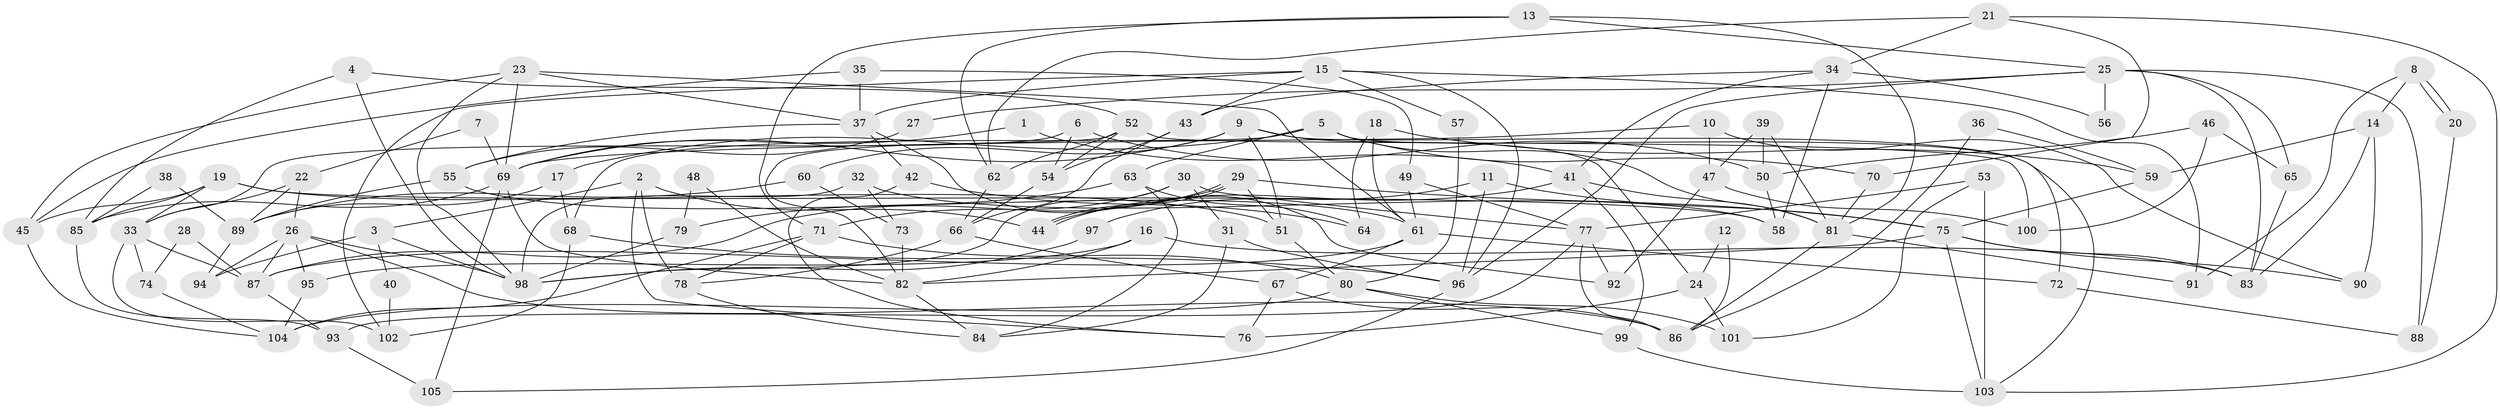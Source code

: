 // coarse degree distribution, {2: 0.1506849315068493, 6: 0.1506849315068493, 5: 0.136986301369863, 7: 0.1095890410958904, 3: 0.2602739726027397, 9: 0.0547945205479452, 11: 0.0136986301369863, 4: 0.0821917808219178, 8: 0.0273972602739726, 10: 0.0136986301369863}
// Generated by graph-tools (version 1.1) at 2025/24/03/03/25 07:24:03]
// undirected, 105 vertices, 210 edges
graph export_dot {
graph [start="1"]
  node [color=gray90,style=filled];
  1;
  2;
  3;
  4;
  5;
  6;
  7;
  8;
  9;
  10;
  11;
  12;
  13;
  14;
  15;
  16;
  17;
  18;
  19;
  20;
  21;
  22;
  23;
  24;
  25;
  26;
  27;
  28;
  29;
  30;
  31;
  32;
  33;
  34;
  35;
  36;
  37;
  38;
  39;
  40;
  41;
  42;
  43;
  44;
  45;
  46;
  47;
  48;
  49;
  50;
  51;
  52;
  53;
  54;
  55;
  56;
  57;
  58;
  59;
  60;
  61;
  62;
  63;
  64;
  65;
  66;
  67;
  68;
  69;
  70;
  71;
  72;
  73;
  74;
  75;
  76;
  77;
  78;
  79;
  80;
  81;
  82;
  83;
  84;
  85;
  86;
  87;
  88;
  89;
  90;
  91;
  92;
  93;
  94;
  95;
  96;
  97;
  98;
  99;
  100;
  101;
  102;
  103;
  104;
  105;
  1 -- 41;
  1 -- 69;
  2 -- 44;
  2 -- 78;
  2 -- 3;
  2 -- 76;
  3 -- 98;
  3 -- 40;
  3 -- 94;
  4 -- 52;
  4 -- 98;
  4 -- 85;
  5 -- 81;
  5 -- 63;
  5 -- 17;
  5 -- 68;
  5 -- 70;
  5 -- 72;
  6 -- 33;
  6 -- 54;
  6 -- 50;
  7 -- 22;
  7 -- 69;
  8 -- 91;
  8 -- 20;
  8 -- 20;
  8 -- 14;
  9 -- 103;
  9 -- 51;
  9 -- 24;
  9 -- 60;
  9 -- 69;
  10 -- 69;
  10 -- 90;
  10 -- 47;
  11 -- 75;
  11 -- 96;
  11 -- 97;
  12 -- 86;
  12 -- 24;
  13 -- 62;
  13 -- 25;
  13 -- 71;
  13 -- 81;
  14 -- 83;
  14 -- 59;
  14 -- 90;
  15 -- 43;
  15 -- 102;
  15 -- 37;
  15 -- 57;
  15 -- 91;
  15 -- 96;
  16 -- 95;
  16 -- 82;
  16 -- 83;
  17 -- 68;
  17 -- 89;
  18 -- 61;
  18 -- 59;
  18 -- 64;
  19 -- 85;
  19 -- 58;
  19 -- 33;
  19 -- 45;
  19 -- 51;
  20 -- 88;
  21 -- 70;
  21 -- 103;
  21 -- 34;
  21 -- 62;
  22 -- 33;
  22 -- 26;
  22 -- 89;
  23 -- 37;
  23 -- 45;
  23 -- 61;
  23 -- 69;
  23 -- 98;
  24 -- 76;
  24 -- 101;
  25 -- 96;
  25 -- 83;
  25 -- 27;
  25 -- 56;
  25 -- 65;
  25 -- 88;
  26 -- 87;
  26 -- 94;
  26 -- 86;
  26 -- 95;
  26 -- 98;
  27 -- 55;
  28 -- 87;
  28 -- 74;
  29 -- 44;
  29 -- 44;
  29 -- 51;
  29 -- 75;
  29 -- 87;
  30 -- 71;
  30 -- 98;
  30 -- 31;
  30 -- 77;
  31 -- 84;
  31 -- 96;
  32 -- 73;
  32 -- 98;
  32 -- 58;
  33 -- 87;
  33 -- 74;
  33 -- 102;
  34 -- 58;
  34 -- 41;
  34 -- 43;
  34 -- 56;
  35 -- 37;
  35 -- 49;
  35 -- 45;
  36 -- 59;
  36 -- 86;
  37 -- 55;
  37 -- 42;
  37 -- 92;
  38 -- 85;
  38 -- 89;
  39 -- 47;
  39 -- 81;
  39 -- 50;
  40 -- 102;
  41 -- 81;
  41 -- 44;
  41 -- 99;
  42 -- 76;
  42 -- 64;
  43 -- 66;
  43 -- 54;
  45 -- 104;
  46 -- 50;
  46 -- 65;
  46 -- 100;
  47 -- 92;
  47 -- 100;
  48 -- 79;
  48 -- 82;
  49 -- 77;
  49 -- 61;
  50 -- 58;
  51 -- 80;
  52 -- 54;
  52 -- 100;
  52 -- 62;
  52 -- 82;
  53 -- 77;
  53 -- 101;
  53 -- 103;
  54 -- 66;
  55 -- 89;
  55 -- 61;
  57 -- 80;
  59 -- 75;
  60 -- 89;
  60 -- 73;
  61 -- 87;
  61 -- 67;
  61 -- 72;
  62 -- 66;
  63 -- 64;
  63 -- 84;
  63 -- 79;
  65 -- 83;
  66 -- 67;
  66 -- 78;
  67 -- 86;
  67 -- 76;
  68 -- 96;
  68 -- 102;
  69 -- 82;
  69 -- 85;
  69 -- 105;
  70 -- 81;
  71 -- 104;
  71 -- 78;
  71 -- 80;
  72 -- 88;
  73 -- 82;
  74 -- 104;
  75 -- 82;
  75 -- 83;
  75 -- 90;
  75 -- 103;
  77 -- 93;
  77 -- 86;
  77 -- 92;
  78 -- 84;
  79 -- 98;
  80 -- 99;
  80 -- 101;
  80 -- 104;
  81 -- 86;
  81 -- 91;
  82 -- 84;
  85 -- 93;
  87 -- 93;
  89 -- 94;
  93 -- 105;
  95 -- 104;
  96 -- 105;
  97 -- 98;
  99 -- 103;
}
